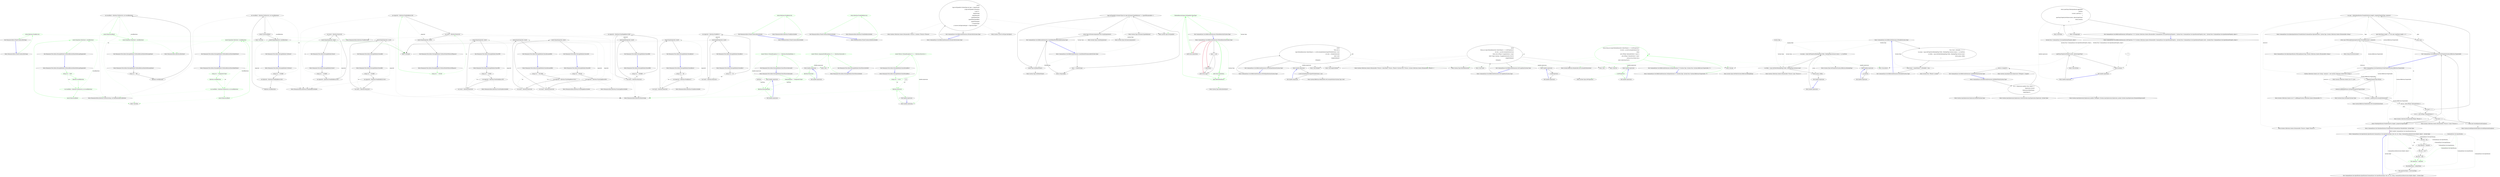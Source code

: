 digraph  {
d1 [label="return ByteSize.FromBits(val);", span="11-11", cluster="Humanizer.Bytes.FluentCreation.Bits(long)", color=green, community=0];
d0 [label="Entry Humanizer.Bytes.FluentCreation.Bits(long)", span="9-9", cluster="Humanizer.Bytes.FluentCreation.Bits(long)"];
d2 [label="Exit Humanizer.Bytes.FluentCreation.Bits(long)", span="9-9", cluster="Humanizer.Bytes.FluentCreation.Bits(long)"];
d3 [label="Entry Humanizer.Bytes.ByteSize.FromBits(long)", span="116-116", cluster="Humanizer.Bytes.ByteSize.FromBits(long)"];
d5 [label="return ByteSize.FromBytes(val);", span="15-15", cluster="Humanizer.Bytes.FluentCreation.Bytes(double)", color=green, community=0];
d4 [label="Entry Humanizer.Bytes.FluentCreation.Bytes(double)", span="13-13", cluster="Humanizer.Bytes.FluentCreation.Bytes(double)"];
d6 [label="Exit Humanizer.Bytes.FluentCreation.Bytes(double)", span="13-13", cluster="Humanizer.Bytes.FluentCreation.Bytes(double)"];
d7 [label="Entry Humanizer.Bytes.ByteSize.FromBytes(double)", span="121-121", cluster="Humanizer.Bytes.ByteSize.FromBytes(double)"];
d9 [label="return ByteSize.FromKiloBytes(val);", span="19-19", cluster="Humanizer.Bytes.FluentCreation.Kilobytes(double)", color=green, community=0];
d8 [label="Entry Humanizer.Bytes.FluentCreation.Kilobytes(double)", span="17-17", cluster="Humanizer.Bytes.FluentCreation.Kilobytes(double)"];
d10 [label="Exit Humanizer.Bytes.FluentCreation.Kilobytes(double)", span="17-17", cluster="Humanizer.Bytes.FluentCreation.Kilobytes(double)"];
d11 [label="Entry Humanizer.Bytes.ByteSize.FromKiloBytes(double)", span="126-126", cluster="Humanizer.Bytes.ByteSize.FromKiloBytes(double)"];
m2_155 [label="Entry System.Collections.Generic.IEnumerable<TSource>.Contains<TSource>(TSource)", span="0-0", cluster="System.Collections.Generic.IEnumerable<TSource>.Contains<TSource>(TSource)", file="OptionSpecification.cs"];
m2_17 [label="Entry Unk.SingleOrDefault", span="", cluster="Unk.SingleOrDefault", file="OptionSpecification.cs"];
m2_92 [label="Entry CommandLine.Core.ReflectionExtensions.IsMutable(System.Type)", span="143-143", cluster="CommandLine.Core.ReflectionExtensions.IsMutable(System.Type)", file="OptionSpecification.cs"];
m2_93 [label="Func<bool> isMutable = () => {\r\n                var props = type.GetProperties(BindingFlags.Public | BindingFlags.Instance).Any(p => p.CanWrite);\r\n                var fields = type.GetFields(BindingFlags.Public | BindingFlags.Instance).Any();\r\n                return props || fields;\r\n            }", span="145-149", cluster="CommandLine.Core.ReflectionExtensions.IsMutable(System.Type)", file="OptionSpecification.cs"];
m2_94 [label="return type != typeof(object) ? isMutable() : true;", span="150-150", cluster="CommandLine.Core.ReflectionExtensions.IsMutable(System.Type)", file="OptionSpecification.cs"];
m2_95 [label="Exit CommandLine.Core.ReflectionExtensions.IsMutable(System.Type)", span="143-143", cluster="CommandLine.Core.ReflectionExtensions.IsMutable(System.Type)", file="OptionSpecification.cs"];
m2_102 [label="Entry System.Type.GetFields(System.Reflection.BindingFlags)", span="0-0", cluster="System.Type.GetFields(System.Reflection.BindingFlags)", file="OptionSpecification.cs"];
m2_152 [label="Entry CommandLine.Core.ReflectionExtensions.IsPrimitiveEx(System.Type)", span="201-201", cluster="CommandLine.Core.ReflectionExtensions.IsPrimitiveEx(System.Type)", file="OptionSpecification.cs"];
m2_153 [label="return\r\n                   (type.GetTypeInfo().IsValueType && type != typeof(Guid))\r\n                || type.GetTypeInfo().IsPrimitive\r\n                || new [] { \r\n                     typeof(string)\r\n                    ,typeof(decimal)\r\n                    ,typeof(DateTime)\r\n                    ,typeof(DateTimeOffset)\r\n                    ,typeof(TimeSpan)\r\n                   }.Contains(type)\r\n                || Convert.GetTypeCode(type) != TypeCode.Object;", span="203-213", cluster="CommandLine.Core.ReflectionExtensions.IsPrimitiveEx(System.Type)", file="OptionSpecification.cs"];
m2_154 [label="Exit CommandLine.Core.ReflectionExtensions.IsPrimitiveEx(System.Type)", span="201-201", cluster="CommandLine.Core.ReflectionExtensions.IsPrimitiveEx(System.Type)", file="OptionSpecification.cs"];
m2_6 [label="Entry Unk.>", span="", cluster="Unk.>", file="OptionSpecification.cs"];
m2_83 [label="Entry CommandLine.Core.ReflectionExtensions.GetDefaultValue(System.Type)", span="134-134", cluster="CommandLine.Core.ReflectionExtensions.GetDefaultValue(System.Type)", file="OptionSpecification.cs"];
m2_85 [label="return e.Compile()();", span="140-140", cluster="CommandLine.Core.ReflectionExtensions.GetDefaultValue(System.Type)", file="OptionSpecification.cs"];
m2_84 [label="var e = Expression.Lambda<Func<object>>(\r\n                Expression.Convert(\r\n                    Expression.Default(type),\r\n                    typeof(object)))", span="136-139", cluster="CommandLine.Core.ReflectionExtensions.GetDefaultValue(System.Type)", file="OptionSpecification.cs"];
m2_86 [label="Exit CommandLine.Core.ReflectionExtensions.GetDefaultValue(System.Type)", span="134-134", cluster="CommandLine.Core.ReflectionExtensions.GetDefaultValue(System.Type)", file="OptionSpecification.cs"];
m2_7 [label="Entry Unk.Any", span="", cluster="Unk.Any", file="OptionSpecification.cs"];
m2_8 [label="Entry Unk.First", span="", cluster="Unk.First", file="OptionSpecification.cs"];
m2_53 [label="Entry Unk.Where", span="", cluster="Unk.Where", file="OptionSpecification.cs"];
m2_26 [label="Entry Unk.Create", span="", cluster="Unk.Create", file="OptionSpecification.cs"];
m2_39 [label="Entry System.Type.SafeGetInterfaces()", span="66-66", cluster="System.Type.SafeGetInterfaces()", file="OptionSpecification.cs"];
m2_40 [label="Entry System.Type.GetTypeInfo()", span="218-218", cluster="System.Type.GetTypeInfo()", file="OptionSpecification.cs"];
m2_18 [label="Entry Unk.ToMaybe", span="", cluster="Unk.ToMaybe", file="OptionSpecification.cs"];
m2_4 [label="Entry System.Collections.Generic.IEnumerable<TSource>.SelectMany<TSource, TResult>(System.Func<TSource, System.Collections.Generic.IEnumerable<TResult>>)", span="0-0", cluster="System.Collections.Generic.IEnumerable<TSource>.SelectMany<TSource, TResult>(System.Func<TSource, System.Collections.Generic.IEnumerable<TResult>>)", file="OptionSpecification.cs"];
m2_14 [label="Entry CommandLine.Core.ReflectionExtensions.GetVerbSpecification(System.Type)", span="27-27", cluster="CommandLine.Core.ReflectionExtensions.GetVerbSpecification(System.Type)", file="OptionSpecification.cs"];
m2_15 [label="return\r\n                (from attr in\r\n                 type.FlattenHierarchy().SelectMany(x => x.GetCustomAttributes(typeof(VerbAttribute), true))\r\n                 let vattr = (VerbAttribute)attr\r\n                 select vattr)\r\n                    .SingleOrDefault()\r\n                    .ToMaybe();", span="29-35", cluster="CommandLine.Core.ReflectionExtensions.GetVerbSpecification(System.Type)", file="OptionSpecification.cs"];
m2_16 [label="Exit CommandLine.Core.ReflectionExtensions.GetVerbSpecification(System.Type)", span="27-27", cluster="CommandLine.Core.ReflectionExtensions.GetVerbSpecification(System.Type)", file="OptionSpecification.cs"];
m2_9 [label="Entry Unk.selector", span="", cluster="Unk.selector", file="OptionSpecification.cs"];
m2_55 [label="Entry lambda expression", span="90-94", cluster="lambda expression", file="OptionSpecification.cs"];
m2_10 [label="Entry lambda expression", span="18-18", cluster="lambda expression", file="OptionSpecification.cs"];
m2_11 [label="x.GetProperties()", span="18-18", cluster="lambda expression", color=green, community=0, file="OptionSpecification.cs"];
m2_12 [label="Exit lambda expression", span="18-18", cluster="lambda expression", file="OptionSpecification.cs"];
m2_97 [label="var props = type.GetProperties(BindingFlags.Public | BindingFlags.Instance).Any(p => p.CanWrite)", span="146-146", cluster="lambda expression", file="OptionSpecification.cs"];
m2_56 [label="specProp.Property.SetValue(current, selector(specProp))", span="92-92", cluster="lambda expression", file="OptionSpecification.cs"];
m2_28 [label="x.GetProperties()", span="41-41", cluster="lambda expression", file="OptionSpecification.cs"];
m2_19 [label="Entry lambda expression", span="31-31", cluster="lambda expression", file="OptionSpecification.cs"];
m2_27 [label="Entry lambda expression", span="41-41", cluster="lambda expression", file="OptionSpecification.cs"];
m2_96 [label="Entry lambda expression", span="145-149", cluster="lambda expression", file="OptionSpecification.cs"];
m2_98 [label="var fields = type.GetFields(BindingFlags.Public | BindingFlags.Instance).Any()", span="147-147", cluster="lambda expression", file="OptionSpecification.cs"];
m2_104 [label="Entry lambda expression", span="146-146", cluster="lambda expression", file="OptionSpecification.cs"];
m2_99 [label="return props || fields;", span="148-148", cluster="lambda expression", file="OptionSpecification.cs"];
m2_57 [label="return instance;", span="93-93", cluster="lambda expression", file="OptionSpecification.cs"];
m2_29 [label="Exit lambda expression", span="41-41", cluster="lambda expression", file="OptionSpecification.cs"];
m2_21 [label="Exit lambda expression", span="31-31", cluster="lambda expression", file="OptionSpecification.cs"];
m2_20 [label="x.GetCustomAttributes(typeof(VerbAttribute), true)", span="31-31", cluster="lambda expression", file="OptionSpecification.cs"];
m2_100 [label="Exit lambda expression", span="145-149", cluster="lambda expression", file="OptionSpecification.cs"];
m2_106 [label="Exit lambda expression", span="146-146", cluster="lambda expression", file="OptionSpecification.cs"];
m2_105 [label="p.CanWrite", span="146-146", cluster="lambda expression", file="OptionSpecification.cs"];
m2_58 [label="Exit lambda expression", span="90-94", cluster="lambda expression", file="OptionSpecification.cs"];
m2_103 [label="Entry System.Collections.Generic.IEnumerable<TSource>.Any<TSource>()", span="0-0", cluster="System.Collections.Generic.IEnumerable<TSource>.Any<TSource>()", file="OptionSpecification.cs"];
m2_22 [label="Entry System.Reflection.MemberInfo.GetCustomAttributes(System.Type, bool)", span="0-0", cluster="System.Reflection.MemberInfo.GetCustomAttributes(System.Type, bool)", file="OptionSpecification.cs"];
m2_91 [label="Entry System.Func<TResult>.Invoke()", span="0-0", cluster="System.Func<TResult>.Invoke()", file="OptionSpecification.cs"];
m2_87 [label="Entry System.Linq.Expressions.Expression.Default(System.Type)", span="0-0", cluster="System.Linq.Expressions.Expression.Default(System.Type)", file="OptionSpecification.cs"];
m2_88 [label="Entry System.Linq.Expressions.Expression.Convert(System.Linq.Expressions.Expression, System.Type)", span="0-0", cluster="System.Linq.Expressions.Expression.Convert(System.Linq.Expressions.Expression, System.Type)", file="OptionSpecification.cs"];
m2_107 [label="Entry CommandLine.Core.ReflectionExtensions.CreateDefaultForImmutable(System.Type)", span="153-153", cluster="CommandLine.Core.ReflectionExtensions.CreateDefaultForImmutable(System.Type)", file="OptionSpecification.cs"];
m2_110 [label="type.GetTypeInfo().IsGenericType && type.GetGenericTypeDefinition() == typeof(IEnumerable<>)", span="159-159", cluster="CommandLine.Core.ReflectionExtensions.CreateDefaultForImmutable(System.Type)", file="OptionSpecification.cs"];
m2_108 [label="type == typeof(string)", span="155-155", cluster="CommandLine.Core.ReflectionExtensions.CreateDefaultForImmutable(System.Type)", file="OptionSpecification.cs"];
m2_111 [label="return type.GetGenericArguments()[0].CreateEmptyArray();", span="161-161", cluster="CommandLine.Core.ReflectionExtensions.CreateDefaultForImmutable(System.Type)", file="OptionSpecification.cs"];
m2_112 [label="return type.GetDefaultValue();", span="163-163", cluster="CommandLine.Core.ReflectionExtensions.CreateDefaultForImmutable(System.Type)", file="OptionSpecification.cs"];
m2_109 [label="return string.Empty;", span="157-157", cluster="CommandLine.Core.ReflectionExtensions.CreateDefaultForImmutable(System.Type)", file="OptionSpecification.cs"];
m2_113 [label="Exit CommandLine.Core.ReflectionExtensions.CreateDefaultForImmutable(System.Type)", span="153-153", cluster="CommandLine.Core.ReflectionExtensions.CreateDefaultForImmutable(System.Type)", file="OptionSpecification.cs"];
m2_13 [label="Entry System.Type.GetProperties()", span="0-0", cluster="System.Type.GetProperties()", file="OptionSpecification.cs"];
m2_23 [label="Entry CommandLine.Core.ReflectionExtensions.GetUsageData(System.Type)", span="38-38", cluster="CommandLine.Core.ReflectionExtensions.GetUsageData(System.Type)", file="OptionSpecification.cs"];
m2_24 [label="return\r\n                (from pi in type.FlattenHierarchy().SelectMany(x => x.GetProperties())\r\n                    let attrs = pi.GetCustomAttributes(true)\r\n                    where attrs.OfType<UsageAttribute>().Any()\r\n                    select Tuple.Create(pi, (UsageAttribute)attrs.First()))\r\n                        .SingleOrDefault()\r\n                        .ToMaybe();", span="40-46", cluster="CommandLine.Core.ReflectionExtensions.GetUsageData(System.Type)", file="OptionSpecification.cs"];
m2_25 [label="Exit CommandLine.Core.ReflectionExtensions.GetUsageData(System.Type)", span="38-38", cluster="CommandLine.Core.ReflectionExtensions.GetUsageData(System.Type)", file="OptionSpecification.cs"];
m2_0 [label="Entry CommandLine.Core.ReflectionExtensions.GetSpecifications<T>(System.Type, System.Func<System.Reflection.PropertyInfo, T>)", span="16-16", cluster="CommandLine.Core.ReflectionExtensions.GetSpecifications<T>(System.Type, System.Func<System.Reflection.PropertyInfo, T>)", file="OptionSpecification.cs"];
m2_1 [label="return from pi in type.FlattenHierarchy().SelectMany(x => x.GetProperties())\r\n                   let attrs = pi.GetCustomAttributes(true)\r\n                   where\r\n                       attrs.OfType<OptionAttribute>().Any() ||\r\n                       attrs.OfType<ValueAttribute>().Any()\r\n                   group pi by pi.Name into g\r\n                   select selector(g.First());", span="18-24", cluster="CommandLine.Core.ReflectionExtensions.GetSpecifications<T>(System.Type, System.Func<System.Reflection.PropertyInfo, T>)", color=green, community=0, file="OptionSpecification.cs"];
m2_2 [label="Exit CommandLine.Core.ReflectionExtensions.GetSpecifications<T>(System.Type, System.Func<System.Reflection.PropertyInfo, T>)", span="16-16", cluster="CommandLine.Core.ReflectionExtensions.GetSpecifications<T>(System.Type, System.Func<System.Reflection.PropertyInfo, T>)", file="OptionSpecification.cs"];
m2_114 [label="Entry System.Type.GetGenericTypeDefinition()", span="0-0", cluster="System.Type.GetGenericTypeDefinition()", file="OptionSpecification.cs"];
m2_156 [label="Entry System.Convert.GetTypeCode(object)", span="0-0", cluster="System.Convert.GetTypeCode(object)", file="OptionSpecification.cs"];
m2_89 [label="Entry System.Linq.Expressions.Expression.Lambda<TDelegate>(System.Linq.Expressions.Expression, params System.Linq.Expressions.ParameterExpression[])", span="0-0", cluster="System.Linq.Expressions.Expression.Lambda<TDelegate>(System.Linq.Expressions.Expression, params System.Linq.Expressions.ParameterExpression[])", file="OptionSpecification.cs"];
m2_116 [label="Entry System.Type.CreateEmptyArray()", span="129-129", cluster="System.Type.CreateEmptyArray()", file="OptionSpecification.cs"];
m2_117 [label="Entry System.Type.GetDefaultValue()", span="134-134", cluster="System.Type.GetDefaultValue()", file="OptionSpecification.cs"];
m2_115 [label="Entry System.Type.GetGenericArguments()", span="0-0", cluster="System.Type.GetGenericArguments()", file="OptionSpecification.cs"];
m2_101 [label="Entry System.Type.GetProperties(System.Reflection.BindingFlags)", span="0-0", cluster="System.Type.GetProperties(System.Reflection.BindingFlags)", file="OptionSpecification.cs"];
m2_5 [label="Entry System.Reflection.MemberInfo.GetCustomAttributes(bool)", span="0-0", cluster="System.Reflection.MemberInfo.GetCustomAttributes(bool)", file="OptionSpecification.cs"];
m2_54 [label="Entry Unk.Aggregate", span="", cluster="Unk.Aggregate", file="OptionSpecification.cs"];
m2_50 [label="Entry CommandLine.Core.ReflectionExtensions.SetProperties<T>(T, System.Collections.Generic.IEnumerable<CommandLine.Core.SpecificationProperty>, System.Func<CommandLine.Core.SpecificationProperty, bool>, System.Func<CommandLine.Core.SpecificationProperty, object>)", span="82-82", cluster="CommandLine.Core.ReflectionExtensions.SetProperties<T>(T, System.Collections.Generic.IEnumerable<CommandLine.Core.SpecificationProperty>, System.Func<CommandLine.Core.SpecificationProperty, bool>, System.Func<CommandLine.Core.SpecificationProperty, object>)", file="OptionSpecification.cs"];
m2_51 [label="return specProps.Where(predicate).Aggregate(\r\n                instance,\r\n                (current, specProp) =>\r\n                    {\r\n                        specProp.Property.SetValue(current, selector(specProp));\r\n                        return instance;\r\n                    });", span="88-94", cluster="CommandLine.Core.ReflectionExtensions.SetProperties<T>(T, System.Collections.Generic.IEnumerable<CommandLine.Core.SpecificationProperty>, System.Func<CommandLine.Core.SpecificationProperty, bool>, System.Func<CommandLine.Core.SpecificationProperty, object>)", file="OptionSpecification.cs"];
m2_52 [label="Exit CommandLine.Core.ReflectionExtensions.SetProperties<T>(T, System.Collections.Generic.IEnumerable<CommandLine.Core.SpecificationProperty>, System.Func<CommandLine.Core.SpecificationProperty, bool>, System.Func<CommandLine.Core.SpecificationProperty, object>)", span="82-82", cluster="CommandLine.Core.ReflectionExtensions.SetProperties<T>(T, System.Collections.Generic.IEnumerable<CommandLine.Core.SpecificationProperty>, System.Func<CommandLine.Core.SpecificationProperty, bool>, System.Func<CommandLine.Core.SpecificationProperty, object>)", file="OptionSpecification.cs"];
m2_30 [label="Entry CommandLine.Core.ReflectionExtensions.FlattenHierarchy(System.Type)", span="49-49", cluster="CommandLine.Core.ReflectionExtensions.FlattenHierarchy(System.Type)", file="OptionSpecification.cs"];
m2_35 [label="yield return @interface;", span="58-58", cluster="CommandLine.Core.ReflectionExtensions.FlattenHierarchy(System.Type)", color=green, community=0, file="OptionSpecification.cs"];
m2_34 [label="type.SafeGetInterfaces()", span="56-56", cluster="CommandLine.Core.ReflectionExtensions.FlattenHierarchy(System.Type)", color=green, community=0, file="OptionSpecification.cs"];
m2_33 [label="yield return type;", span="55-55", cluster="CommandLine.Core.ReflectionExtensions.FlattenHierarchy(System.Type)", file="OptionSpecification.cs"];
m2_36 [label="FlattenHierarchy(type.GetTypeInfo().BaseType)", span="60-60", cluster="CommandLine.Core.ReflectionExtensions.FlattenHierarchy(System.Type)", color=green, community=0, file="OptionSpecification.cs"];
m2_37 [label="yield return @interface;", span="62-62", cluster="CommandLine.Core.ReflectionExtensions.FlattenHierarchy(System.Type)", file="OptionSpecification.cs"];
m2_31 [label="type == null", span="51-51", cluster="CommandLine.Core.ReflectionExtensions.FlattenHierarchy(System.Type)", file="OptionSpecification.cs"];
m2_32 [label="yield break;", span="53-53", cluster="CommandLine.Core.ReflectionExtensions.FlattenHierarchy(System.Type)", file="OptionSpecification.cs"];
m2_38 [label="Exit CommandLine.Core.ReflectionExtensions.FlattenHierarchy(System.Type)", span="49-49", cluster="CommandLine.Core.ReflectionExtensions.FlattenHierarchy(System.Type)", file="OptionSpecification.cs"];
m2_59 [label="Entry Unk.SetValue", span="", cluster="Unk.SetValue", file="OptionSpecification.cs"];
m2_3 [label="Entry System.Type.FlattenHierarchy()", span="49-49", cluster="System.Type.FlattenHierarchy()", file="OptionSpecification.cs"];
m2_90 [label="Entry System.Linq.Expressions.Expression<TDelegate>.Compile()", span="0-0", cluster="System.Linq.Expressions.Expression<TDelegate>.Compile()", file="OptionSpecification.cs"];
m2_162 [label="System.Type", span="", file="OptionSpecification.cs"];
m2_160 [label="System.Func<CommandLine.Core.SpecificationProperty, object>", span="", file="OptionSpecification.cs"];
m2_161 [label=T, span="", file="OptionSpecification.cs"];
m3_32 [label="Entry CommandLine.Core.OptionSpecification.FromAttribute(CommandLine.OptionAttribute, System.Type, System.Collections.Generic.IEnumerable<string>)", span="27-27", cluster="CommandLine.Core.OptionSpecification.FromAttribute(CommandLine.OptionAttribute, System.Type, System.Collections.Generic.IEnumerable<string>)", file="Specification.cs"];
m3_30 [label="Entry System.Collections.Generic.IEnumerable<TSource>.Count<TSource>()", span="0-0", cluster="System.Collections.Generic.IEnumerable<TSource>.Count<TSource>()", file="Specification.cs"];
m3_29 [label="Entry System.Collections.IEnumerable.OfType<TResult>()", span="0-0", cluster="System.Collections.IEnumerable.OfType<TResult>()", file="Specification.cs"];
m3_0 [label="Entry CommandLine.Core.Specification.Specification(CommandLine.Core.SpecificationType, bool, int, int, string, CommandLine.Infrastructure.Maybe<object>, System.Type)", span="28-28", cluster="CommandLine.Core.Specification.Specification(CommandLine.Core.SpecificationType, bool, int, int, string, CommandLine.Infrastructure.Maybe<object>, System.Type)", file="Specification.cs"];
m3_1 [label="this.tag = tag", span="30-30", cluster="CommandLine.Core.Specification.Specification(CommandLine.Core.SpecificationType, bool, int, int, string, CommandLine.Infrastructure.Maybe<object>, System.Type)", file="Specification.cs"];
m3_2 [label="this.required = required", span="31-31", cluster="CommandLine.Core.Specification.Specification(CommandLine.Core.SpecificationType, bool, int, int, string, CommandLine.Infrastructure.Maybe<object>, System.Type)", file="Specification.cs"];
m3_3 [label="this.min = min", span="32-32", cluster="CommandLine.Core.Specification.Specification(CommandLine.Core.SpecificationType, bool, int, int, string, CommandLine.Infrastructure.Maybe<object>, System.Type)", file="Specification.cs"];
m3_4 [label="this.max = max", span="33-33", cluster="CommandLine.Core.Specification.Specification(CommandLine.Core.SpecificationType, bool, int, int, string, CommandLine.Infrastructure.Maybe<object>, System.Type)", file="Specification.cs"];
m3_5 [label="this.separator = separator", span="34-34", cluster="CommandLine.Core.Specification.Specification(CommandLine.Core.SpecificationType, bool, int, int, string, CommandLine.Infrastructure.Maybe<object>, System.Type)", color=green, community=0, file="Specification.cs"];
m3_6 [label="this.defaultValue = defaultValue", span="35-35", cluster="CommandLine.Core.Specification.Specification(CommandLine.Core.SpecificationType, bool, int, int, string, CommandLine.Infrastructure.Maybe<object>, System.Type)", file="Specification.cs"];
m3_7 [label="this.conversionType = conversionType", span="36-36", cluster="CommandLine.Core.Specification.Specification(CommandLine.Core.SpecificationType, bool, int, int, string, CommandLine.Infrastructure.Maybe<object>, System.Type)", file="Specification.cs"];
m3_8 [label="Exit CommandLine.Core.Specification.Specification(CommandLine.Core.SpecificationType, bool, int, int, string, CommandLine.Infrastructure.Maybe<object>, System.Type)", span="28-28", cluster="CommandLine.Core.Specification.Specification(CommandLine.Core.SpecificationType, bool, int, int, string, CommandLine.Infrastructure.Maybe<object>, System.Type)", file="Specification.cs"];
m3_27 [label="Entry System.Collections.Generic.List<T>.AddRange(System.Collections.Generic.IEnumerable<T>)", span="0-0", cluster="System.Collections.Generic.List<T>.AddRange(System.Collections.Generic.IEnumerable<T>)", file="Specification.cs"];
m3_34 [label="Entry CommandLine.Core.OptionSpecification.WithLongName(string, System.Collections.Generic.IEnumerable<string>)", span="25-25", cluster="CommandLine.Core.OptionSpecification.WithLongName(string, System.Collections.Generic.IEnumerable<string>)", file="Specification.cs"];
m3_35 [label="Entry CommandLine.Core.ValueSpecification.FromAttribute(CommandLine.ValueAttribute, System.Type)", span="17-17", cluster="CommandLine.Core.ValueSpecification.FromAttribute(CommandLine.ValueAttribute, System.Type)", file="Specification.cs"];
m3_26 [label="Entry System.Enum.GetNames(System.Type)", span="0-0", cluster="System.Enum.GetNames(System.Type)", file="Specification.cs"];
m3_33 [label="Entry string.ToLowerInvariant()", span="0-0", cluster="string.ToLowerInvariant()", file="Specification.cs"];
m3_9 [label="Entry CommandLine.Core.Specification.FromProperty(System.Reflection.PropertyInfo)", span="74-74", cluster="CommandLine.Core.Specification.FromProperty(System.Reflection.PropertyInfo)", file="Specification.cs"];
m3_10 [label="System.Collections.Generic.List<string> enumList = new System.Collections.Generic.List<string>()", span="76-76", cluster="CommandLine.Core.Specification.FromProperty(System.Reflection.PropertyInfo)", file="Specification.cs"];
m3_11 [label="property.PropertyType.IsEnum", span="77-77", cluster="CommandLine.Core.Specification.FromProperty(System.Reflection.PropertyInfo)", file="Specification.cs"];
m3_12 [label="enumList.AddRange(Enum.GetNames(property.PropertyType))", span="79-79", cluster="CommandLine.Core.Specification.FromProperty(System.Reflection.PropertyInfo)", file="Specification.cs"];
m3_13 [label="var attrs = property.GetCustomAttributes(true)", span="82-82", cluster="CommandLine.Core.Specification.FromProperty(System.Reflection.PropertyInfo)", file="Specification.cs"];
m3_16 [label="var spec = OptionSpecification.FromAttribute(oa.Single(), property.PropertyType, enumList)", span="86-86", cluster="CommandLine.Core.Specification.FromProperty(System.Reflection.PropertyInfo)", file="Specification.cs"];
m3_18 [label="return spec.WithLongName(property.Name.ToLowerInvariant(), enumList);", span="89-89", cluster="CommandLine.Core.Specification.FromProperty(System.Reflection.PropertyInfo)", file="Specification.cs"];
m3_22 [label="return ValueSpecification.FromAttribute(va.Single(), property.PropertyType);", span="97-97", cluster="CommandLine.Core.Specification.FromProperty(System.Reflection.PropertyInfo)", file="Specification.cs"];
m3_14 [label="var oa = attrs.OfType<OptionAttribute>()", span="83-83", cluster="CommandLine.Core.Specification.FromProperty(System.Reflection.PropertyInfo)", file="Specification.cs"];
m3_20 [label="var va = attrs.OfType<ValueAttribute>()", span="94-94", cluster="CommandLine.Core.Specification.FromProperty(System.Reflection.PropertyInfo)", file="Specification.cs"];
m3_15 [label="oa.Count() == 1", span="84-84", cluster="CommandLine.Core.Specification.FromProperty(System.Reflection.PropertyInfo)", file="Specification.cs"];
m3_17 [label="spec.ShortName.Length == 0 && spec.LongName.Length == 0", span="87-87", cluster="CommandLine.Core.Specification.FromProperty(System.Reflection.PropertyInfo)", file="Specification.cs"];
m3_19 [label="return spec;", span="91-91", cluster="CommandLine.Core.Specification.FromProperty(System.Reflection.PropertyInfo)", file="Specification.cs"];
m3_21 [label="va.Count() == 1", span="95-95", cluster="CommandLine.Core.Specification.FromProperty(System.Reflection.PropertyInfo)", file="Specification.cs"];
m3_23 [label="throw new InvalidOperationException();", span="100-100", cluster="CommandLine.Core.Specification.FromProperty(System.Reflection.PropertyInfo)", file="Specification.cs"];
m3_24 [label="Exit CommandLine.Core.Specification.FromProperty(System.Reflection.PropertyInfo)", span="74-74", cluster="CommandLine.Core.Specification.FromProperty(System.Reflection.PropertyInfo)", file="Specification.cs"];
m3_36 [label="Entry System.InvalidOperationException.InvalidOperationException()", span="0-0", cluster="System.InvalidOperationException.InvalidOperationException()", file="Specification.cs"];
m3_28 [label="Entry System.Reflection.MemberInfo.GetCustomAttributes(bool)", span="0-0", cluster="System.Reflection.MemberInfo.GetCustomAttributes(bool)", file="Specification.cs"];
m3_31 [label="Entry System.Collections.Generic.IEnumerable<TSource>.Single<TSource>()", span="0-0", cluster="System.Collections.Generic.IEnumerable<TSource>.Single<TSource>()", file="Specification.cs"];
m3_25 [label="Entry System.Collections.Generic.List<T>.List()", span="0-0", cluster="System.Collections.Generic.List<T>.List()", file="Specification.cs"];
m3_37 [label="CommandLine.Core.Specification", span="", file="Specification.cs"];
m4_0 [label="Entry Humanizer.Tests.Bytes.ParsingMethods.Parse()", span="10-10", cluster="Humanizer.Tests.Bytes.ParsingMethods.Parse()", file="Tokenizer.cs"];
m4_4 [label="Assert.Equal(expected, result)", span="17-17", cluster="Humanizer.Tests.Bytes.ParsingMethods.Parse()", file="Tokenizer.cs"];
m4_3 [label="var result = ByteSize.Parse(val)", span="15-15", cluster="Humanizer.Tests.Bytes.ParsingMethods.Parse()", file="Tokenizer.cs"];
m4_2 [label="var expected = ByteSize.FromKiloBytes(1020)", span="13-13", cluster="Humanizer.Tests.Bytes.ParsingMethods.Parse()", file="Tokenizer.cs"];
m4_1 [label="string val = ''1020KB''", span="12-12", cluster="Humanizer.Tests.Bytes.ParsingMethods.Parse()", file="Tokenizer.cs"];
m4_5 [label="Exit Humanizer.Tests.Bytes.ParsingMethods.Parse()", span="10-10", cluster="Humanizer.Tests.Bytes.ParsingMethods.Parse()", file="Tokenizer.cs"];
m4_49 [label="Entry Humanizer.Tests.Bytes.ParsingMethods.TryParseWorksWithLotsOfSpaces()", span="82-82", cluster="Humanizer.Tests.Bytes.ParsingMethods.TryParseWorksWithLotsOfSpaces()", file="Tokenizer.cs"];
m4_50 [label="string val = '' 100 KB ''", span="84-84", cluster="Humanizer.Tests.Bytes.ParsingMethods.TryParseWorksWithLotsOfSpaces()", color=green, community=0, file="Tokenizer.cs"];
m4_51 [label="var expected = ByteSize.FromKiloBytes(100)", span="85-85", cluster="Humanizer.Tests.Bytes.ParsingMethods.TryParseWorksWithLotsOfSpaces()", file="Tokenizer.cs"];
m4_52 [label="var result = ByteSize.Parse(val)", span="87-87", cluster="Humanizer.Tests.Bytes.ParsingMethods.TryParseWorksWithLotsOfSpaces()", file="Tokenizer.cs"];
m4_53 [label="Assert.Equal(expected, result)", span="89-89", cluster="Humanizer.Tests.Bytes.ParsingMethods.TryParseWorksWithLotsOfSpaces()", file="Tokenizer.cs"];
m4_54 [label="Exit Humanizer.Tests.Bytes.ParsingMethods.TryParseWorksWithLotsOfSpaces()", span="82-82", cluster="Humanizer.Tests.Bytes.ParsingMethods.TryParseWorksWithLotsOfSpaces()", file="Tokenizer.cs"];
m4_18 [label="Entry Unk.True", span="", cluster="Unk.True", file="Tokenizer.cs"];
m4_59 [label="Entry Unk.>", span="", cluster="Unk.>", file="Tokenizer.cs"];
m4_34 [label="Entry Humanizer.Bytes.ByteSize.ByteSize()", span="31-31", cluster="Humanizer.Bytes.ByteSize.ByteSize()", file="Tokenizer.cs"];
m4_70 [label="Entry Humanizer.Tests.Bytes.ParsingMethods.ParseThrowsOnNull()", span="111-111", cluster="Humanizer.Tests.Bytes.ParsingMethods.ParseThrowsOnNull()", file="Tokenizer.cs"];
m4_71 [label="Assert.Throws<ArgumentNullException>(() => { ByteSize.Parse(null); })", span="113-113", cluster="Humanizer.Tests.Bytes.ParsingMethods.ParseThrowsOnNull()", color=green, community=0, file="Tokenizer.cs"];
m4_72 [label="Exit Humanizer.Tests.Bytes.ParsingMethods.ParseThrowsOnNull()", span="111-111", cluster="Humanizer.Tests.Bytes.ParsingMethods.ParseThrowsOnNull()", file="Tokenizer.cs"];
m4_115 [label="Entry Humanizer.Bytes.ByteSize.FromTeraBytes(double)", span="141-141", cluster="Humanizer.Bytes.ByteSize.FromTeraBytes(double)", file="Tokenizer.cs"];
m4_35 [label="Entry Humanizer.Tests.Bytes.ParsingMethods.TryParseReturnsFalseOnMissingMagnitude()", span="58-58", cluster="Humanizer.Tests.Bytes.ParsingMethods.TryParseReturnsFalseOnMissingMagnitude()", file="Tokenizer.cs"];
m4_36 [label="string val = ''1000''", span="60-60", cluster="Humanizer.Tests.Bytes.ParsingMethods.TryParseReturnsFalseOnMissingMagnitude()", color=green, community=0, file="Tokenizer.cs"];
m4_37 [label="ByteSize resultByteSize", span="62-62", cluster="Humanizer.Tests.Bytes.ParsingMethods.TryParseReturnsFalseOnMissingMagnitude()", color=green, community=0, file="Tokenizer.cs"];
m4_38 [label="var resultBool = ByteSize.TryParse(val, out resultByteSize)", span="63-63", cluster="Humanizer.Tests.Bytes.ParsingMethods.TryParseReturnsFalseOnMissingMagnitude()", color=green, community=0, file="Tokenizer.cs"];
m4_39 [label="Assert.False(resultBool)", span="65-65", cluster="Humanizer.Tests.Bytes.ParsingMethods.TryParseReturnsFalseOnMissingMagnitude()", color=green, community=0, file="Tokenizer.cs"];
m4_40 [label="Assert.Equal(new ByteSize(), resultByteSize)", span="66-66", cluster="Humanizer.Tests.Bytes.ParsingMethods.TryParseReturnsFalseOnMissingMagnitude()", color=green, community=0, file="Tokenizer.cs"];
m4_41 [label="Exit Humanizer.Tests.Bytes.ParsingMethods.TryParseReturnsFalseOnMissingMagnitude()", span="58-58", cluster="Humanizer.Tests.Bytes.ParsingMethods.TryParseReturnsFalseOnMissingMagnitude()", file="Tokenizer.cs"];
m4_90 [label="Entry Humanizer.Tests.Bytes.ParsingMethods.ParseKB()", span="141-141", cluster="Humanizer.Tests.Bytes.ParsingMethods.ParseKB()", file="Tokenizer.cs"];
m4_94 [label="Assert.Equal(expected, result)", span="148-148", cluster="Humanizer.Tests.Bytes.ParsingMethods.ParseKB()", file="Tokenizer.cs"];
m4_93 [label="var result = ByteSize.Parse(val)", span="146-146", cluster="Humanizer.Tests.Bytes.ParsingMethods.ParseKB()", file="Tokenizer.cs"];
m4_92 [label="var expected = ByteSize.FromKiloBytes(1020)", span="144-144", cluster="Humanizer.Tests.Bytes.ParsingMethods.ParseKB()", file="Tokenizer.cs"];
m4_91 [label="string val = ''1020KB''", span="143-143", cluster="Humanizer.Tests.Bytes.ParsingMethods.ParseKB()", file="Tokenizer.cs"];
m4_95 [label="Exit Humanizer.Tests.Bytes.ParsingMethods.ParseKB()", span="141-141", cluster="Humanizer.Tests.Bytes.ParsingMethods.ParseKB()", file="Tokenizer.cs"];
m4_73 [label="Entry lambda expression", span="113-113", cluster="lambda expression", file="Tokenizer.cs"];
m4_61 [label="ByteSize.Parse(val)", span="97-97", cluster="lambda expression", color=green, community=0, file="Tokenizer.cs"];
m4_60 [label="Entry lambda expression", span="97-97", cluster="lambda expression", file="Tokenizer.cs"];
m4_62 [label="Exit lambda expression", span="97-97", cluster="lambda expression", file="Tokenizer.cs"];
m4_68 [label="ByteSize.Parse(badValue)", span="107-107", cluster="lambda expression", color=green, community=0, file="Tokenizer.cs"];
m4_67 [label="Entry lambda expression", span="107-107", cluster="lambda expression", file="Tokenizer.cs"];
m4_69 [label="Exit lambda expression", span="107-107", cluster="lambda expression", file="Tokenizer.cs"];
m4_74 [label="ByteSize.Parse(null)", span="113-113", cluster="lambda expression", color=green, community=0, file="Tokenizer.cs"];
m4_75 [label="Exit lambda expression", span="113-113", cluster="lambda expression", file="Tokenizer.cs"];
m4_25 [label="Entry Humanizer.Bytes.ByteSize.FromMegaBytes(double)", span="131-131", cluster="Humanizer.Bytes.ByteSize.FromMegaBytes(double)", file="Tokenizer.cs"];
m4_26 [label="Entry Humanizer.Tests.Bytes.ParsingMethods.TryParseReturnsFalseOnBadValue()", span="46-46", cluster="Humanizer.Tests.Bytes.ParsingMethods.TryParseReturnsFalseOnBadValue()", file="Tokenizer.cs"];
m4_27 [label="string val = ''Unexpected Value''", span="48-48", cluster="Humanizer.Tests.Bytes.ParsingMethods.TryParseReturnsFalseOnBadValue()", color=green, community=0, file="Tokenizer.cs"];
m4_28 [label="ByteSize resultByteSize", span="50-50", cluster="Humanizer.Tests.Bytes.ParsingMethods.TryParseReturnsFalseOnBadValue()", color=green, community=0, file="Tokenizer.cs"];
m4_29 [label="var resultBool = ByteSize.TryParse(val, out resultByteSize)", span="51-51", cluster="Humanizer.Tests.Bytes.ParsingMethods.TryParseReturnsFalseOnBadValue()", color=green, community=0, file="Tokenizer.cs"];
m4_30 [label="Assert.False(resultBool)", span="53-53", cluster="Humanizer.Tests.Bytes.ParsingMethods.TryParseReturnsFalseOnBadValue()", color=green, community=0, file="Tokenizer.cs"];
m4_31 [label="Assert.Equal(new ByteSize(), resultByteSize)", span="54-54", cluster="Humanizer.Tests.Bytes.ParsingMethods.TryParseReturnsFalseOnBadValue()", color=green, community=0, file="Tokenizer.cs"];
m4_32 [label="Exit Humanizer.Tests.Bytes.ParsingMethods.TryParseReturnsFalseOnBadValue()", span="46-46", cluster="Humanizer.Tests.Bytes.ParsingMethods.TryParseReturnsFalseOnBadValue()", file="Tokenizer.cs"];
m4_33 [label="Entry Unk.False", span="", cluster="Unk.False", file="Tokenizer.cs"];
m4_7 [label="Entry Humanizer.Bytes.ByteSize.Parse(string)", span="382-382", cluster="Humanizer.Bytes.ByteSize.Parse(string)", file="Tokenizer.cs"];
m4_17 [label="Entry Humanizer.Bytes.ByteSize.TryParse(string, out Humanizer.Bytes.ByteSize)", span="303-303", cluster="Humanizer.Bytes.ByteSize.TryParse(string, out Humanizer.Bytes.ByteSize)", file="Tokenizer.cs"];
m4_109 [label="Entry Humanizer.Tests.Bytes.ParsingMethods.ParseTB()", span="174-174", cluster="Humanizer.Tests.Bytes.ParsingMethods.ParseTB()", file="Tokenizer.cs"];
m4_113 [label="Assert.Equal(expected, result)", span="181-181", cluster="Humanizer.Tests.Bytes.ParsingMethods.ParseTB()", file="Tokenizer.cs"];
m4_112 [label="var result = ByteSize.Parse(val)", span="179-179", cluster="Humanizer.Tests.Bytes.ParsingMethods.ParseTB()", file="Tokenizer.cs"];
m4_111 [label="var expected = ByteSize.FromTeraBytes(100)", span="177-177", cluster="Humanizer.Tests.Bytes.ParsingMethods.ParseTB()", file="Tokenizer.cs"];
m4_110 [label="string val = ''100TB''", span="176-176", cluster="Humanizer.Tests.Bytes.ParsingMethods.ParseTB()", file="Tokenizer.cs"];
m4_114 [label="Exit Humanizer.Tests.Bytes.ParsingMethods.ParseTB()", span="174-174", cluster="Humanizer.Tests.Bytes.ParsingMethods.ParseTB()", file="Tokenizer.cs"];
m4_9 [label="Entry Humanizer.Tests.Bytes.ParsingMethods.TryParse()", span="21-21", cluster="Humanizer.Tests.Bytes.ParsingMethods.TryParse()", file="Tokenizer.cs"];
m4_13 [label="var resultBool = ByteSize.TryParse(val, out resultByteSize)", span="27-27", cluster="Humanizer.Tests.Bytes.ParsingMethods.TryParse()", file="Tokenizer.cs"];
m4_15 [label="Assert.Equal(expected, resultByteSize)", span="30-30", cluster="Humanizer.Tests.Bytes.ParsingMethods.TryParse()", file="Tokenizer.cs"];
m4_10 [label="string val = ''1020KB''", span="23-23", cluster="Humanizer.Tests.Bytes.ParsingMethods.TryParse()", file="Tokenizer.cs"];
m4_12 [label="ByteSize resultByteSize", span="26-26", cluster="Humanizer.Tests.Bytes.ParsingMethods.TryParse()", file="Tokenizer.cs"];
m4_14 [label="Assert.True(resultBool)", span="29-29", cluster="Humanizer.Tests.Bytes.ParsingMethods.TryParse()", file="Tokenizer.cs"];
m4_11 [label="var expected = ByteSize.FromKiloBytes(1020)", span="24-24", cluster="Humanizer.Tests.Bytes.ParsingMethods.TryParse()", file="Tokenizer.cs"];
m4_16 [label="Exit Humanizer.Tests.Bytes.ParsingMethods.TryParse()", span="21-21", cluster="Humanizer.Tests.Bytes.ParsingMethods.TryParse()", file="Tokenizer.cs"];
m4_19 [label="Entry Humanizer.Tests.Bytes.ParsingMethods.ParseDecimalMB()", span="34-34", cluster="Humanizer.Tests.Bytes.ParsingMethods.ParseDecimalMB()", file="Tokenizer.cs"];
m4_23 [label="Assert.Equal(expected, result)", span="41-41", cluster="Humanizer.Tests.Bytes.ParsingMethods.ParseDecimalMB()", file="Tokenizer.cs"];
m4_22 [label="var result = ByteSize.Parse(val)", span="39-39", cluster="Humanizer.Tests.Bytes.ParsingMethods.ParseDecimalMB()", file="Tokenizer.cs"];
m4_21 [label="var expected = ByteSize.FromMegaBytes(100.5)", span="37-37", cluster="Humanizer.Tests.Bytes.ParsingMethods.ParseDecimalMB()", file="Tokenizer.cs"];
m4_20 [label="string val = ''100.5MB''", span="36-36", cluster="Humanizer.Tests.Bytes.ParsingMethods.ParseDecimalMB()", file="Tokenizer.cs"];
m4_24 [label="Exit Humanizer.Tests.Bytes.ParsingMethods.ParseDecimalMB()", span="34-34", cluster="Humanizer.Tests.Bytes.ParsingMethods.ParseDecimalMB()", file="Tokenizer.cs"];
m4_96 [label="Entry Humanizer.Tests.Bytes.ParsingMethods.ParseMB()", span="152-152", cluster="Humanizer.Tests.Bytes.ParsingMethods.ParseMB()", file="Tokenizer.cs"];
m4_100 [label="Assert.Equal(expected, result)", span="159-159", cluster="Humanizer.Tests.Bytes.ParsingMethods.ParseMB()", file="Tokenizer.cs"];
m4_99 [label="var result = ByteSize.Parse(val)", span="157-157", cluster="Humanizer.Tests.Bytes.ParsingMethods.ParseMB()", file="Tokenizer.cs"];
m4_98 [label="var expected = ByteSize.FromMegaBytes(1000)", span="155-155", cluster="Humanizer.Tests.Bytes.ParsingMethods.ParseMB()", file="Tokenizer.cs"];
m4_97 [label="string val = ''1000MB''", span="154-154", cluster="Humanizer.Tests.Bytes.ParsingMethods.ParseMB()", file="Tokenizer.cs"];
m4_101 [label="Exit Humanizer.Tests.Bytes.ParsingMethods.ParseMB()", span="152-152", cluster="Humanizer.Tests.Bytes.ParsingMethods.ParseMB()", file="Tokenizer.cs"];
m4_76 [label="Entry Humanizer.Tests.Bytes.ParsingMethods.ParseBits()", span="119-119", cluster="Humanizer.Tests.Bytes.ParsingMethods.ParseBits()", file="Tokenizer.cs"];
m4_80 [label="Assert.Equal(expected, result)", span="126-126", cluster="Humanizer.Tests.Bytes.ParsingMethods.ParseBits()", file="Tokenizer.cs"];
m4_79 [label="var result = ByteSize.Parse(val)", span="124-124", cluster="Humanizer.Tests.Bytes.ParsingMethods.ParseBits()", file="Tokenizer.cs"];
m4_78 [label="var expected = ByteSize.FromBits(1)", span="122-122", cluster="Humanizer.Tests.Bytes.ParsingMethods.ParseBits()", file="Tokenizer.cs"];
m4_77 [label="string val = ''1b''", span="121-121", cluster="Humanizer.Tests.Bytes.ParsingMethods.ParseBits()", file="Tokenizer.cs"];
m4_81 [label="Exit Humanizer.Tests.Bytes.ParsingMethods.ParseBits()", span="119-119", cluster="Humanizer.Tests.Bytes.ParsingMethods.ParseBits()", file="Tokenizer.cs"];
m4_42 [label="Entry Humanizer.Tests.Bytes.ParsingMethods.TryParseReturnsFalseOnMissingValue()", span="70-70", cluster="Humanizer.Tests.Bytes.ParsingMethods.TryParseReturnsFalseOnMissingValue()", file="Tokenizer.cs"];
m4_46 [label="Assert.False(resultBool)", span="77-77", cluster="Humanizer.Tests.Bytes.ParsingMethods.TryParseReturnsFalseOnMissingValue()", color=green, community=0, file="Tokenizer.cs"];
m4_45 [label="var resultBool = ByteSize.TryParse(val, out resultByteSize)", span="75-75", cluster="Humanizer.Tests.Bytes.ParsingMethods.TryParseReturnsFalseOnMissingValue()", file="Tokenizer.cs"];
m4_47 [label="Assert.Equal(new ByteSize(), resultByteSize)", span="78-78", cluster="Humanizer.Tests.Bytes.ParsingMethods.TryParseReturnsFalseOnMissingValue()", color=green, community=0, file="Tokenizer.cs"];
m4_43 [label="string val = ''KB''", span="72-72", cluster="Humanizer.Tests.Bytes.ParsingMethods.TryParseReturnsFalseOnMissingValue()", file="Tokenizer.cs"];
m4_44 [label="ByteSize resultByteSize", span="74-74", cluster="Humanizer.Tests.Bytes.ParsingMethods.TryParseReturnsFalseOnMissingValue()", file="Tokenizer.cs"];
m4_48 [label="Exit Humanizer.Tests.Bytes.ParsingMethods.TryParseReturnsFalseOnMissingValue()", span="70-70", cluster="Humanizer.Tests.Bytes.ParsingMethods.TryParseReturnsFalseOnMissingValue()", file="Tokenizer.cs"];
m4_89 [label="Entry Humanizer.Bytes.ByteSize.FromBytes(double)", span="121-121", cluster="Humanizer.Bytes.ByteSize.FromBytes(double)", file="Tokenizer.cs"];
m4_6 [label="Entry Humanizer.Bytes.ByteSize.FromKiloBytes(double)", span="126-126", cluster="Humanizer.Bytes.ByteSize.FromKiloBytes(double)", file="Tokenizer.cs"];
m4_108 [label="Entry Humanizer.Bytes.ByteSize.FromGigaBytes(double)", span="136-136", cluster="Humanizer.Bytes.ByteSize.FromGigaBytes(double)", file="Tokenizer.cs"];
m4_8 [label="Entry Unk.Equal", span="", cluster="Unk.Equal", file="Tokenizer.cs"];
m4_63 [label="Entry Humanizer.Tests.Bytes.ParsingMethods.ParseThrowsOnInvalid()", span="103-103", cluster="Humanizer.Tests.Bytes.ParsingMethods.ParseThrowsOnInvalid()", file="Tokenizer.cs"];
m4_64 [label="string badValue = ''Unexpected Value''", span="105-105", cluster="Humanizer.Tests.Bytes.ParsingMethods.ParseThrowsOnInvalid()", color=green, community=0, file="Tokenizer.cs"];
m4_65 [label="Assert.Throws<FormatException>(() => { ByteSize.Parse(badValue); })", span="107-107", cluster="Humanizer.Tests.Bytes.ParsingMethods.ParseThrowsOnInvalid()", color=green, community=0, file="Tokenizer.cs"];
m4_66 [label="Exit Humanizer.Tests.Bytes.ParsingMethods.ParseThrowsOnInvalid()", span="103-103", cluster="Humanizer.Tests.Bytes.ParsingMethods.ParseThrowsOnInvalid()", file="Tokenizer.cs"];
m4_102 [label="Entry Humanizer.Tests.Bytes.ParsingMethods.ParseGB()", span="163-163", cluster="Humanizer.Tests.Bytes.ParsingMethods.ParseGB()", file="Tokenizer.cs"];
m4_106 [label="Assert.Equal(expected, result)", span="170-170", cluster="Humanizer.Tests.Bytes.ParsingMethods.ParseGB()", file="Tokenizer.cs"];
m4_105 [label="var result = ByteSize.Parse(val)", span="168-168", cluster="Humanizer.Tests.Bytes.ParsingMethods.ParseGB()", file="Tokenizer.cs"];
m4_104 [label="var expected = ByteSize.FromGigaBytes(805)", span="166-166", cluster="Humanizer.Tests.Bytes.ParsingMethods.ParseGB()", file="Tokenizer.cs"];
m4_103 [label="string val = ''805GB''", span="165-165", cluster="Humanizer.Tests.Bytes.ParsingMethods.ParseGB()", file="Tokenizer.cs"];
m4_107 [label="Exit Humanizer.Tests.Bytes.ParsingMethods.ParseGB()", span="163-163", cluster="Humanizer.Tests.Bytes.ParsingMethods.ParseGB()", file="Tokenizer.cs"];
m4_83 [label="Entry Humanizer.Tests.Bytes.ParsingMethods.ParseBytes()", span="130-130", cluster="Humanizer.Tests.Bytes.ParsingMethods.ParseBytes()", file="Tokenizer.cs"];
m4_87 [label="Assert.Equal(expected, result)", span="137-137", cluster="Humanizer.Tests.Bytes.ParsingMethods.ParseBytes()", file="Tokenizer.cs"];
m4_86 [label="var result = ByteSize.Parse(val)", span="135-135", cluster="Humanizer.Tests.Bytes.ParsingMethods.ParseBytes()", file="Tokenizer.cs"];
m4_85 [label="var expected = ByteSize.FromBytes(1)", span="133-133", cluster="Humanizer.Tests.Bytes.ParsingMethods.ParseBytes()", file="Tokenizer.cs"];
m4_84 [label="string val = ''1B''", span="132-132", cluster="Humanizer.Tests.Bytes.ParsingMethods.ParseBytes()", file="Tokenizer.cs"];
m4_88 [label="Exit Humanizer.Tests.Bytes.ParsingMethods.ParseBytes()", span="130-130", cluster="Humanizer.Tests.Bytes.ParsingMethods.ParseBytes()", file="Tokenizer.cs"];
m4_55 [label="Entry Humanizer.Tests.Bytes.ParsingMethods.ParsePartialBits()", span="93-93", cluster="Humanizer.Tests.Bytes.ParsingMethods.ParsePartialBits()", file="Tokenizer.cs"];
m4_56 [label="string val = ''10.5b''", span="95-95", cluster="Humanizer.Tests.Bytes.ParsingMethods.ParsePartialBits()", color=green, community=0, file="Tokenizer.cs"];
m4_57 [label="Assert.Throws<FormatException>(() => { ByteSize.Parse(val); })", span="97-97", cluster="Humanizer.Tests.Bytes.ParsingMethods.ParsePartialBits()", color=green, community=0, file="Tokenizer.cs"];
m4_58 [label="Exit Humanizer.Tests.Bytes.ParsingMethods.ParsePartialBits()", span="93-93", cluster="Humanizer.Tests.Bytes.ParsingMethods.ParsePartialBits()", file="Tokenizer.cs"];
m4_116 [label=val, span="", file="Tokenizer.cs"];
m4_117 [label=badValue, span="", file="Tokenizer.cs"];
d1 -> d2  [key=0, style=solid, color=green];
d1 -> d3  [key=2, style=dotted, color=green];
d0 -> d1  [key=0, style=solid, color=green];
d2 -> d0  [key=0, style=bold, color=blue];
d5 -> d6  [key=0, style=solid, color=green];
d5 -> d7  [key=2, style=dotted, color=green];
d4 -> d5  [key=0, style=solid, color=green];
d6 -> d4  [key=0, style=bold, color=blue];
d9 -> d10  [key=0, style=solid, color=green];
d9 -> d11  [key=2, style=dotted, color=green];
d8 -> d9  [key=0, style=solid, color=green];
d10 -> d8  [key=0, style=bold, color=blue];
m2_92 -> m2_97  [key=1, style=dashed, color=darkseagreen4, label="System.Type"];
m2_92 -> m2_93  [key=0, style=solid];
m2_92 -> m2_98  [key=1, style=dashed, color=darkseagreen4, label="System.Type"];
m2_92 -> m2_94  [key=1, style=dashed, color=darkseagreen4, label="System.Type"];
m2_93 -> m2_94  [key=0, style=solid];
m2_94 -> m2_95  [key=0, style=solid];
m2_94 -> m2_91  [key=2, style=dotted];
m2_95 -> m2_92  [key=0, style=bold, color=blue];
m2_152 -> m2_153  [key=0, style=solid];
m2_153 -> m2_40  [key=2, style=dotted];
m2_153 -> m2_154  [key=0, style=solid];
m2_153 -> m2_155  [key=2, style=dotted];
m2_153 -> m2_156  [key=2, style=dotted];
m2_154 -> m2_152  [key=0, style=bold, color=blue];
m2_83 -> m2_84  [key=0, style=solid];
m2_85 -> m2_91  [key=2, style=dotted];
m2_85 -> m2_86  [key=0, style=solid];
m2_85 -> m2_90  [key=2, style=dotted];
m2_84 -> m2_85  [key=0, style=solid];
m2_84 -> m2_87  [key=2, style=dotted];
m2_84 -> m2_88  [key=2, style=dotted];
m2_84 -> m2_89  [key=2, style=dotted];
m2_86 -> m2_83  [key=0, style=bold, color=blue];
m2_14 -> m2_15  [key=0, style=solid];
m2_15 -> m2_3  [key=2, style=dotted];
m2_15 -> m2_4  [key=2, style=dotted];
m2_15 -> m2_15  [key=1, style=dashed, color=darkseagreen4, label=attr];
m2_15 -> m2_16  [key=0, style=solid];
m2_15 -> m2_17  [key=2, style=dotted];
m2_15 -> m2_18  [key=2, style=dotted];
m2_15 -> m2_19  [key=1, style=dashed, color=darkseagreen4, label="lambda expression"];
m2_16 -> m2_14  [key=0, style=bold, color=blue];
m2_55 -> m2_56  [key=0, style=solid];
m2_10 -> m2_11  [key=0, style=solid, color=green];
m2_11 -> m2_12  [key=0, style=solid, color=green];
m2_11 -> m2_13  [key=2, style=dotted, color=green];
m2_12 -> m2_10  [key=0, style=bold, color=blue];
m2_97 -> m2_7  [key=2, style=dotted];
m2_97 -> m2_98  [key=0, style=solid];
m2_97 -> m2_101  [key=2, style=dotted];
m2_97 -> m2_104  [key=1, style=dashed, color=darkseagreen4, label="lambda expression"];
m2_97 -> m2_99  [key=1, style=dashed, color=darkseagreen4, label=props];
m2_56 -> m2_9  [key=2, style=dotted];
m2_56 -> m2_57  [key=0, style=solid];
m2_56 -> m2_59  [key=2, style=dotted];
m2_28 -> m2_13  [key=2, style=dotted];
m2_28 -> m2_29  [key=0, style=solid];
m2_19 -> m2_20  [key=0, style=solid];
m2_27 -> m2_28  [key=0, style=solid];
m2_96 -> m2_97  [key=0, style=solid];
m2_98 -> m2_99  [key=0, style=solid];
m2_98 -> m2_102  [key=2, style=dotted];
m2_98 -> m2_103  [key=2, style=dotted];
m2_104 -> m2_105  [key=0, style=solid];
m2_99 -> m2_100  [key=0, style=solid];
m2_57 -> m2_58  [key=0, style=solid];
m2_29 -> m2_27  [key=0, style=bold, color=blue];
m2_21 -> m2_19  [key=0, style=bold, color=blue];
m2_20 -> m2_21  [key=0, style=solid];
m2_20 -> m2_22  [key=2, style=dotted];
m2_100 -> m2_96  [key=0, style=bold, color=blue];
m2_106 -> m2_104  [key=0, style=bold, color=blue];
m2_105 -> m2_106  [key=0, style=solid];
m2_58 -> m2_55  [key=0, style=bold, color=blue];
m2_107 -> m2_110  [key=1, style=dashed, color=darkseagreen4, label="System.Type"];
m2_107 -> m2_108  [key=0, style=solid];
m2_107 -> m2_111  [key=1, style=dashed, color=darkseagreen4, label="System.Type"];
m2_107 -> m2_112  [key=1, style=dashed, color=darkseagreen4, label="System.Type"];
m2_110 -> m2_40  [key=2, style=dotted];
m2_110 -> m2_111  [key=0, style=solid];
m2_110 -> m2_112  [key=0, style=solid];
m2_110 -> m2_114  [key=2, style=dotted];
m2_108 -> m2_110  [key=0, style=solid];
m2_108 -> m2_109  [key=0, style=solid];
m2_111 -> m2_113  [key=0, style=solid];
m2_111 -> m2_115  [key=2, style=dotted];
m2_111 -> m2_116  [key=2, style=dotted];
m2_112 -> m2_113  [key=0, style=solid];
m2_112 -> m2_117  [key=2, style=dotted];
m2_109 -> m2_113  [key=0, style=solid];
m2_113 -> m2_107  [key=0, style=bold, color=blue];
m2_23 -> m2_24  [key=0, style=solid];
m2_24 -> m2_3  [key=2, style=dotted];
m2_24 -> m2_4  [key=2, style=dotted];
m2_24 -> m2_5  [key=2, style=dotted];
m2_24 -> m2_6  [key=2, style=dotted];
m2_24 -> m2_7  [key=2, style=dotted];
m2_24 -> m2_8  [key=2, style=dotted];
m2_24 -> m2_24  [key=1, style=dashed, color=darkseagreen4, label=pi];
m2_24 -> m2_25  [key=0, style=solid];
m2_24 -> m2_26  [key=2, style=dotted];
m2_24 -> m2_17  [key=2, style=dotted];
m2_24 -> m2_18  [key=2, style=dotted];
m2_24 -> m2_27  [key=1, style=dashed, color=darkseagreen4, label="lambda expression"];
m2_25 -> m2_23  [key=0, style=bold, color=blue];
m2_0 -> m2_1  [key=0, style=solid, color=green];
m2_1 -> m2_1  [key=1, style=dashed, color=green, label=pi];
m2_1 -> m2_2  [key=0, style=solid, color=green];
m2_1 -> m2_3  [key=2, style=dotted, color=green];
m2_1 -> m2_4  [key=2, style=dotted, color=green];
m2_1 -> m2_5  [key=2, style=dotted, color=green];
m2_1 -> m2_6  [key=2, style=dotted, color=green];
m2_1 -> m2_7  [key=2, style=dotted, color=green];
m2_1 -> m2_8  [key=2, style=dotted, color=green];
m2_1 -> m2_9  [key=2, style=dotted, color=green];
m2_1 -> m2_10  [key=1, style=dashed, color=green, label="lambda expression"];
m2_2 -> m2_0  [key=0, style=bold, color=blue];
m2_50 -> m2_56  [key=1, style=dashed, color=darkseagreen4, label="System.Func<CommandLine.Core.SpecificationProperty, object>"];
m2_50 -> m2_51  [key=0, style=solid];
m2_50 -> m2_57  [key=1, style=dashed, color=darkseagreen4, label=T];
m2_51 -> m2_55  [key=1, style=dashed, color=darkseagreen4, label="lambda expression"];
m2_51 -> m2_52  [key=0, style=solid];
m2_51 -> m2_53  [key=2, style=dotted];
m2_51 -> m2_54  [key=2, style=dotted];
m2_52 -> m2_50  [key=0, style=bold, color=blue];
m2_30 -> m2_35  [key=0, style=bold, color=green];
m2_30 -> m2_34  [key=1, style=dashed, color=green, label="System.Type"];
m2_30 -> m2_36  [key=1, style=dashed, color=green, label="System.Type"];
m2_30 -> m2_31  [key=0, style=solid];
m2_30 -> m2_32  [key=0, style=bold, color=crimson];
m2_30 -> m2_33  [key=0, style=bold, color=crimson];
m2_30 -> m2_37  [key=0, style=bold, color=crimson];
m2_35 -> m2_34  [key=0, style=solid, color=green];
m2_34 -> m2_35  [key=0, style=solid, color=green];
m2_34 -> m2_36  [key=0, style=solid, color=green];
m2_34 -> m2_39  [key=2, style=dotted, color=green];
m2_33 -> m2_34  [key=0, style=solid, color=green];
m2_36 -> m2_37  [key=0, style=solid, color=green];
m2_36 -> m2_38  [key=0, style=solid, color=green];
m2_36 -> m2_40  [key=2, style=dotted, color=green];
m2_36 -> m2_30  [key=2, style=dotted, color=green];
m2_37 -> m2_36  [key=0, style=solid, color=green];
m2_31 -> m2_33  [key=0, style=solid];
m2_31 -> m2_32  [key=0, style=solid];
m2_32 -> m2_33  [key=0, style=solid];
m2_38 -> m2_30  [key=0, style=bold, color=blue];
m2_162 -> m2_97  [key=1, style=dashed, color=darkseagreen4, label="System.Type"];
m2_162 -> m2_98  [key=1, style=dashed, color=darkseagreen4, label="System.Type"];
m2_160 -> m2_56  [key=1, style=dashed, color=darkseagreen4, label="System.Func<CommandLine.Core.SpecificationProperty, object>"];
m2_161 -> m2_57  [key=1, style=dashed, color=darkseagreen4, label=T];
m3_0 -> m3_1  [key=0, style=solid];
m3_0 -> m3_2  [key=1, style=dashed, color=darkseagreen4, label=bool];
m3_0 -> m3_3  [key=1, style=dashed, color=darkseagreen4, label=int];
m3_0 -> m3_4  [key=1, style=dashed, color=darkseagreen4, label=int];
m3_0 -> m3_5  [key=1, style=dashed, color=green, label=string];
m3_0 -> m3_6  [key=1, style=dashed, color=darkseagreen4, label="CommandLine.Infrastructure.Maybe<object>"];
m3_0 -> m3_7  [key=1, style=dashed, color=darkseagreen4, label="System.Type"];
m3_1 -> m3_2  [key=0, style=solid];
m3_2 -> m3_3  [key=0, style=solid];
m3_3 -> m3_4  [key=0, style=solid];
m3_4 -> m3_5  [key=0, style=solid, color=green];
m3_5 -> m3_6  [key=0, style=solid, color=green];
m3_6 -> m3_7  [key=0, style=solid];
m3_7 -> m3_8  [key=0, style=solid];
m3_8 -> m3_0  [key=0, style=bold, color=blue];
m3_35 -> m3_0  [key=3, color=darkorchid, style=bold, label="Field variable CommandLine.Core.SpecificationType tag"];
m3_9 -> m3_10  [key=0, style=solid];
m3_9 -> m3_11  [key=1, style=dashed, color=darkseagreen4, label="System.Reflection.PropertyInfo"];
m3_9 -> m3_12  [key=1, style=dashed, color=darkseagreen4, label="System.Reflection.PropertyInfo"];
m3_9 -> m3_13  [key=1, style=dashed, color=darkseagreen4, label="System.Reflection.PropertyInfo"];
m3_9 -> m3_16  [key=1, style=dashed, color=darkseagreen4, label="System.Reflection.PropertyInfo"];
m3_9 -> m3_18  [key=1, style=dashed, color=darkseagreen4, label="System.Reflection.PropertyInfo"];
m3_9 -> m3_22  [key=1, style=dashed, color=darkseagreen4, label="System.Reflection.PropertyInfo"];
m3_10 -> m3_11  [key=0, style=solid];
m3_10 -> m3_25  [key=2, style=dotted];
m3_10 -> m3_12  [key=1, style=dashed, color=darkseagreen4, label=enumList];
m3_10 -> m3_16  [key=1, style=dashed, color=darkseagreen4, label=enumList];
m3_10 -> m3_18  [key=1, style=dashed, color=darkseagreen4, label=enumList];
m3_11 -> m3_12  [key=0, style=solid];
m3_11 -> m3_13  [key=0, style=solid];
m3_12 -> m3_13  [key=0, style=solid];
m3_12 -> m3_26  [key=2, style=dotted];
m3_12 -> m3_27  [key=2, style=dotted];
m3_13 -> m3_14  [key=0, style=solid];
m3_13 -> m3_28  [key=2, style=dotted];
m3_13 -> m3_20  [key=1, style=dashed, color=darkseagreen4, label=attrs];
m3_16 -> m3_17  [key=0, style=solid];
m3_16 -> m3_31  [key=2, style=dotted];
m3_16 -> m3_32  [key=2, style=dotted];
m3_16 -> m3_18  [key=1, style=dashed, color=darkseagreen4, label=spec];
m3_16 -> m3_19  [key=1, style=dashed, color=darkseagreen4, label=spec];
m3_18 -> m3_24  [key=0, style=solid];
m3_18 -> m3_33  [key=2, style=dotted];
m3_18 -> m3_34  [key=2, style=dotted];
m3_22 -> m3_24  [key=0, style=solid];
m3_22 -> m3_31  [key=2, style=dotted];
m3_22 -> m3_35  [key=2, style=dotted];
m3_14 -> m3_15  [key=0, style=solid];
m3_14 -> m3_29  [key=2, style=dotted];
m3_14 -> m3_16  [key=1, style=dashed, color=darkseagreen4, label=oa];
m3_20 -> m3_21  [key=0, style=solid];
m3_20 -> m3_29  [key=2, style=dotted];
m3_20 -> m3_22  [key=1, style=dashed, color=darkseagreen4, label=va];
m3_15 -> m3_16  [key=0, style=solid];
m3_15 -> m3_20  [key=0, style=solid];
m3_15 -> m3_30  [key=2, style=dotted];
m3_17 -> m3_18  [key=0, style=solid];
m3_17 -> m3_19  [key=0, style=solid];
m3_19 -> m3_24  [key=0, style=solid];
m3_21 -> m3_22  [key=0, style=solid];
m3_21 -> m3_23  [key=0, style=solid];
m3_21 -> m3_30  [key=2, style=dotted];
m3_23 -> m3_24  [key=0, style=solid];
m3_23 -> m3_36  [key=2, style=dotted];
m3_24 -> m3_9  [key=0, style=bold, color=blue];
m3_37 -> m3_1  [key=1, style=dashed, color=darkseagreen4, label="CommandLine.Core.Specification"];
m3_37 -> m3_2  [key=1, style=dashed, color=darkseagreen4, label="CommandLine.Core.Specification"];
m3_37 -> m3_3  [key=1, style=dashed, color=darkseagreen4, label="CommandLine.Core.Specification"];
m3_37 -> m3_4  [key=1, style=dashed, color=darkseagreen4, label="CommandLine.Core.Specification"];
m3_37 -> m3_5  [key=1, style=dashed, color=green, label="CommandLine.Core.Specification"];
m3_37 -> m3_6  [key=1, style=dashed, color=darkseagreen4, label="CommandLine.Core.Specification"];
m3_37 -> m3_7  [key=1, style=dashed, color=darkseagreen4, label="CommandLine.Core.Specification"];
m4_0 -> m4_1  [key=0, style=solid];
m4_4 -> m4_8  [key=2, style=dotted];
m4_4 -> m4_5  [key=0, style=solid];
m4_3 -> m4_7  [key=2, style=dotted];
m4_3 -> m4_4  [key=0, style=solid];
m4_2 -> m4_4  [key=1, style=dashed, color=darkseagreen4, label=expected];
m4_2 -> m4_6  [key=2, style=dotted];
m4_2 -> m4_3  [key=0, style=solid];
m4_1 -> m4_3  [key=1, style=dashed, color=darkseagreen4, label=val];
m4_1 -> m4_2  [key=0, style=solid];
m4_5 -> m4_0  [key=0, style=bold, color=blue];
m4_49 -> m4_50  [key=0, style=solid, color=green];
m4_50 -> m4_51  [key=0, style=solid, color=green];
m4_50 -> m4_52  [key=1, style=dashed, color=green, label=val];
m4_51 -> m4_52  [key=0, style=solid];
m4_51 -> m4_6  [key=2, style=dotted];
m4_51 -> m4_53  [key=1, style=dashed, color=darkseagreen4, label=expected];
m4_52 -> m4_53  [key=0, style=solid];
m4_52 -> m4_7  [key=2, style=dotted];
m4_53 -> m4_8  [key=2, style=dotted];
m4_53 -> m4_54  [key=0, style=solid];
m4_54 -> m4_49  [key=0, style=bold, color=blue];
m4_70 -> m4_71  [key=0, style=solid, color=green];
m4_71 -> m4_72  [key=0, style=solid, color=green];
m4_71 -> m4_59  [key=2, style=dotted, color=green];
m4_71 -> m4_73  [key=1, style=dashed, color=green, label="lambda expression"];
m4_72 -> m4_70  [key=0, style=bold, color=blue];
m4_35 -> m4_36  [key=0, style=solid, color=green];
m4_36 -> m4_37  [key=0, style=solid, color=green];
m4_36 -> m4_38  [key=1, style=dashed, color=green, label=val];
m4_37 -> m4_38  [key=0, style=solid, color=green];
m4_38 -> m4_39  [key=0, style=solid, color=green];
m4_38 -> m4_17  [key=2, style=dotted, color=green];
m4_38 -> m4_40  [key=1, style=dashed, color=green, label=resultByteSize];
m4_39 -> m4_40  [key=0, style=solid, color=green];
m4_39 -> m4_33  [key=2, style=dotted, color=green];
m4_40 -> m4_41  [key=0, style=solid, color=green];
m4_40 -> m4_34  [key=2, style=dotted, color=green];
m4_40 -> m4_8  [key=2, style=dotted, color=green];
m4_41 -> m4_35  [key=0, style=bold, color=blue];
m4_90 -> m4_91  [key=0, style=solid];
m4_94 -> m4_8  [key=2, style=dotted];
m4_94 -> m4_95  [key=0, style=solid];
m4_93 -> m4_7  [key=2, style=dotted];
m4_93 -> m4_94  [key=0, style=solid];
m4_92 -> m4_94  [key=1, style=dashed, color=darkseagreen4, label=expected];
m4_92 -> m4_6  [key=2, style=dotted];
m4_92 -> m4_93  [key=0, style=solid];
m4_91 -> m4_93  [key=1, style=dashed, color=darkseagreen4, label=val];
m4_91 -> m4_92  [key=0, style=solid];
m4_95 -> m4_90  [key=0, style=bold, color=blue];
m4_73 -> m4_74  [key=0, style=solid, color=green];
m4_61 -> m4_62  [key=0, style=solid, color=green];
m4_61 -> m4_7  [key=2, style=dotted, color=green];
m4_60 -> m4_61  [key=0, style=solid, color=green];
m4_62 -> m4_60  [key=0, style=bold, color=blue];
m4_68 -> m4_69  [key=0, style=solid, color=green];
m4_68 -> m4_7  [key=2, style=dotted, color=green];
m4_67 -> m4_68  [key=0, style=solid, color=green];
m4_69 -> m4_67  [key=0, style=bold, color=blue];
m4_74 -> m4_75  [key=0, style=solid, color=green];
m4_74 -> m4_7  [key=2, style=dotted, color=green];
m4_75 -> m4_73  [key=0, style=bold, color=blue];
m4_26 -> m4_27  [key=0, style=solid, color=green];
m4_27 -> m4_28  [key=0, style=solid, color=green];
m4_27 -> m4_29  [key=1, style=dashed, color=green, label=val];
m4_28 -> m4_29  [key=0, style=solid, color=green];
m4_29 -> m4_30  [key=0, style=solid, color=green];
m4_29 -> m4_17  [key=2, style=dotted, color=green];
m4_29 -> m4_31  [key=1, style=dashed, color=green, label=resultByteSize];
m4_30 -> m4_31  [key=0, style=solid, color=green];
m4_30 -> m4_33  [key=2, style=dotted, color=green];
m4_31 -> m4_32  [key=0, style=solid, color=green];
m4_31 -> m4_34  [key=2, style=dotted, color=green];
m4_31 -> m4_8  [key=2, style=dotted, color=green];
m4_32 -> m4_26  [key=0, style=bold, color=blue];
m4_109 -> m4_110  [key=0, style=solid];
m4_113 -> m4_8  [key=2, style=dotted];
m4_113 -> m4_114  [key=0, style=solid];
m4_112 -> m4_7  [key=2, style=dotted];
m4_112 -> m4_113  [key=0, style=solid];
m4_111 -> m4_113  [key=1, style=dashed, color=darkseagreen4, label=expected];
m4_111 -> m4_112  [key=0, style=solid];
m4_111 -> m4_115  [key=2, style=dotted];
m4_110 -> m4_112  [key=1, style=dashed, color=darkseagreen4, label=val];
m4_110 -> m4_111  [key=0, style=solid];
m4_114 -> m4_109  [key=0, style=bold, color=blue];
m4_9 -> m4_10  [key=0, style=solid];
m4_13 -> m4_17  [key=2, style=dotted];
m4_13 -> m4_14  [key=0, style=solid];
m4_13 -> m4_15  [key=1, style=dashed, color=darkseagreen4, label=resultByteSize];
m4_15 -> m4_8  [key=2, style=dotted];
m4_15 -> m4_16  [key=0, style=solid];
m4_10 -> m4_13  [key=1, style=dashed, color=darkseagreen4, label=val];
m4_10 -> m4_11  [key=0, style=solid];
m4_12 -> m4_13  [key=0, style=solid];
m4_14 -> m4_15  [key=0, style=solid];
m4_14 -> m4_18  [key=2, style=dotted];
m4_11 -> m4_15  [key=1, style=dashed, color=darkseagreen4, label=expected];
m4_11 -> m4_6  [key=2, style=dotted];
m4_11 -> m4_12  [key=0, style=solid];
m4_16 -> m4_9  [key=0, style=bold, color=blue];
m4_19 -> m4_20  [key=0, style=solid];
m4_23 -> m4_8  [key=2, style=dotted];
m4_23 -> m4_24  [key=0, style=solid];
m4_22 -> m4_7  [key=2, style=dotted];
m4_22 -> m4_23  [key=0, style=solid];
m4_21 -> m4_23  [key=1, style=dashed, color=darkseagreen4, label=expected];
m4_21 -> m4_22  [key=0, style=solid];
m4_21 -> m4_25  [key=2, style=dotted];
m4_20 -> m4_22  [key=1, style=dashed, color=darkseagreen4, label=val];
m4_20 -> m4_21  [key=0, style=solid];
m4_24 -> m4_19  [key=0, style=bold, color=blue];
m4_96 -> m4_97  [key=0, style=solid];
m4_100 -> m4_8  [key=2, style=dotted];
m4_100 -> m4_101  [key=0, style=solid];
m4_99 -> m4_7  [key=2, style=dotted];
m4_99 -> m4_100  [key=0, style=solid];
m4_98 -> m4_100  [key=1, style=dashed, color=darkseagreen4, label=expected];
m4_98 -> m4_99  [key=0, style=solid];
m4_98 -> m4_25  [key=2, style=dotted];
m4_97 -> m4_99  [key=1, style=dashed, color=darkseagreen4, label=val];
m4_97 -> m4_98  [key=0, style=solid];
m4_101 -> m4_96  [key=0, style=bold, color=blue];
m4_76 -> m4_77  [key=0, style=solid];
m4_80 -> m4_8  [key=2, style=dotted];
m4_80 -> m4_81  [key=0, style=solid];
m4_79 -> m4_7  [key=2, style=dotted];
m4_79 -> m4_80  [key=0, style=solid];
m4_78 -> m4_80  [key=1, style=dashed, color=darkseagreen4, label=expected];
m4_78 -> m4_79  [key=0, style=solid];
m4_78 -> d3  [key=2, style=dotted];
m4_77 -> m4_79  [key=1, style=dashed, color=darkseagreen4, label=val];
m4_77 -> m4_78  [key=0, style=solid];
m4_81 -> m4_76  [key=0, style=bold, color=blue];
m4_42 -> m4_43  [key=0, style=solid];
m4_46 -> m4_47  [key=0, style=solid, color=green];
m4_46 -> m4_33  [key=2, style=dotted, color=green];
m4_45 -> m4_46  [key=0, style=solid, color=green];
m4_45 -> m4_47  [key=1, style=dashed, color=green, label=resultByteSize];
m4_45 -> m4_17  [key=2, style=dotted];
m4_47 -> m4_48  [key=0, style=solid, color=green];
m4_47 -> m4_34  [key=2, style=dotted, color=green];
m4_47 -> m4_8  [key=2, style=dotted, color=green];
m4_43 -> m4_45  [key=1, style=dashed, color=darkseagreen4, label=val];
m4_43 -> m4_44  [key=0, style=solid];
m4_44 -> m4_45  [key=0, style=solid];
m4_48 -> m4_42  [key=0, style=bold, color=blue];
m4_63 -> m4_64  [key=0, style=solid, color=green];
m4_64 -> m4_65  [key=0, style=solid, color=green];
m4_64 -> m4_68  [key=1, style=dashed, color=green, label=badValue];
m4_65 -> m4_66  [key=0, style=solid, color=green];
m4_65 -> m4_59  [key=2, style=dotted, color=green];
m4_65 -> m4_67  [key=1, style=dashed, color=green, label="lambda expression"];
m4_66 -> m4_63  [key=0, style=bold, color=blue];
m4_102 -> m4_103  [key=0, style=solid];
m4_106 -> m4_8  [key=2, style=dotted];
m4_106 -> m4_107  [key=0, style=solid];
m4_105 -> m4_7  [key=2, style=dotted];
m4_105 -> m4_106  [key=0, style=solid];
m4_104 -> m4_106  [key=1, style=dashed, color=darkseagreen4, label=expected];
m4_104 -> m4_105  [key=0, style=solid];
m4_104 -> m4_108  [key=2, style=dotted];
m4_103 -> m4_105  [key=1, style=dashed, color=darkseagreen4, label=val];
m4_103 -> m4_104  [key=0, style=solid];
m4_107 -> m4_102  [key=0, style=bold, color=blue];
m4_83 -> m4_84  [key=0, style=solid];
m4_87 -> m4_8  [key=2, style=dotted];
m4_87 -> m4_88  [key=0, style=solid];
m4_86 -> m4_7  [key=2, style=dotted];
m4_86 -> m4_87  [key=0, style=solid];
m4_85 -> m4_87  [key=1, style=dashed, color=darkseagreen4, label=expected];
m4_85 -> m4_86  [key=0, style=solid];
m4_85 -> m4_89  [key=2, style=dotted];
m4_84 -> m4_86  [key=1, style=dashed, color=darkseagreen4, label=val];
m4_84 -> m4_85  [key=0, style=solid];
m4_88 -> m4_83  [key=0, style=bold, color=blue];
m4_55 -> m4_56  [key=0, style=solid, color=green];
m4_56 -> m4_57  [key=0, style=solid, color=green];
m4_56 -> m4_61  [key=1, style=dashed, color=green, label=val];
m4_57 -> m4_58  [key=0, style=solid, color=green];
m4_57 -> m4_59  [key=2, style=dotted, color=green];
m4_57 -> m4_60  [key=1, style=dashed, color=green, label="lambda expression"];
m4_58 -> m4_55  [key=0, style=bold, color=blue];
m4_116 -> m4_61  [key=1, style=dashed, color=green, label=val];
m4_117 -> m4_68  [key=1, style=dashed, color=green, label=badValue];
}
